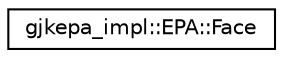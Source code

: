 digraph G
{
  edge [fontname="Helvetica",fontsize="10",labelfontname="Helvetica",labelfontsize="10"];
  node [fontname="Helvetica",fontsize="10",shape=record];
  rankdir="LR";
  Node1 [label="gjkepa_impl::EPA::Face",height=0.2,width=0.4,color="black", fillcolor="white", style="filled",URL="$structgjkepa__impl_1_1EPA_1_1Face.html"];
}
